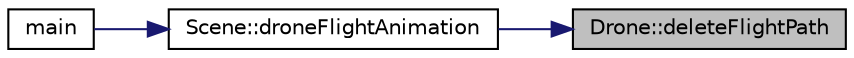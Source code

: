 digraph "Drone::deleteFlightPath"
{
 // LATEX_PDF_SIZE
  edge [fontname="Helvetica",fontsize="10",labelfontname="Helvetica",labelfontsize="10"];
  node [fontname="Helvetica",fontsize="10",shape=record];
  rankdir="RL";
  Node1 [label="Drone::deleteFlightPath",height=0.2,width=0.4,color="black", fillcolor="grey75", style="filled", fontcolor="black",tooltip="Funkcja usuwa powstałą wcześniej ścieżkę lotu drona."];
  Node1 -> Node2 [dir="back",color="midnightblue",fontsize="10",style="solid",fontname="Helvetica"];
  Node2 [label="Scene::droneFlightAnimation",height=0.2,width=0.4,color="black", fillcolor="white", style="filled",URL="$class_scene.html#ad045dbcdcb99b8ab9f79a177ea3d2fc0",tooltip="Funkcja wykonuje animacje lotu drona."];
  Node2 -> Node3 [dir="back",color="midnightblue",fontsize="10",style="solid",fontname="Helvetica"];
  Node3 [label="main",height=0.2,width=0.4,color="black", fillcolor="white", style="filled",URL="$main_8cpp.html#ae66f6b31b5ad750f1fe042a706a4e3d4",tooltip=" "];
}
